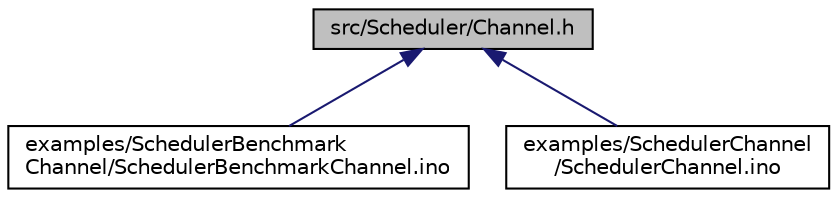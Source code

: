 digraph "src/Scheduler/Channel.h"
{
  edge [fontname="Helvetica",fontsize="10",labelfontname="Helvetica",labelfontsize="10"];
  node [fontname="Helvetica",fontsize="10",shape=record];
  Node1 [label="src/Scheduler/Channel.h",height=0.2,width=0.4,color="black", fillcolor="grey75", style="filled", fontcolor="black"];
  Node1 -> Node2 [dir="back",color="midnightblue",fontsize="10",style="solid",fontname="Helvetica"];
  Node2 [label="examples/SchedulerBenchmark\lChannel/SchedulerBenchmarkChannel.ino",height=0.2,width=0.4,color="black", fillcolor="white", style="filled",URL="$d9/d1f/SchedulerBenchmarkChannel_8ino.html"];
  Node1 -> Node3 [dir="back",color="midnightblue",fontsize="10",style="solid",fontname="Helvetica"];
  Node3 [label="examples/SchedulerChannel\l/SchedulerChannel.ino",height=0.2,width=0.4,color="black", fillcolor="white", style="filled",URL="$d9/d1e/SchedulerChannel_8ino.html"];
}
